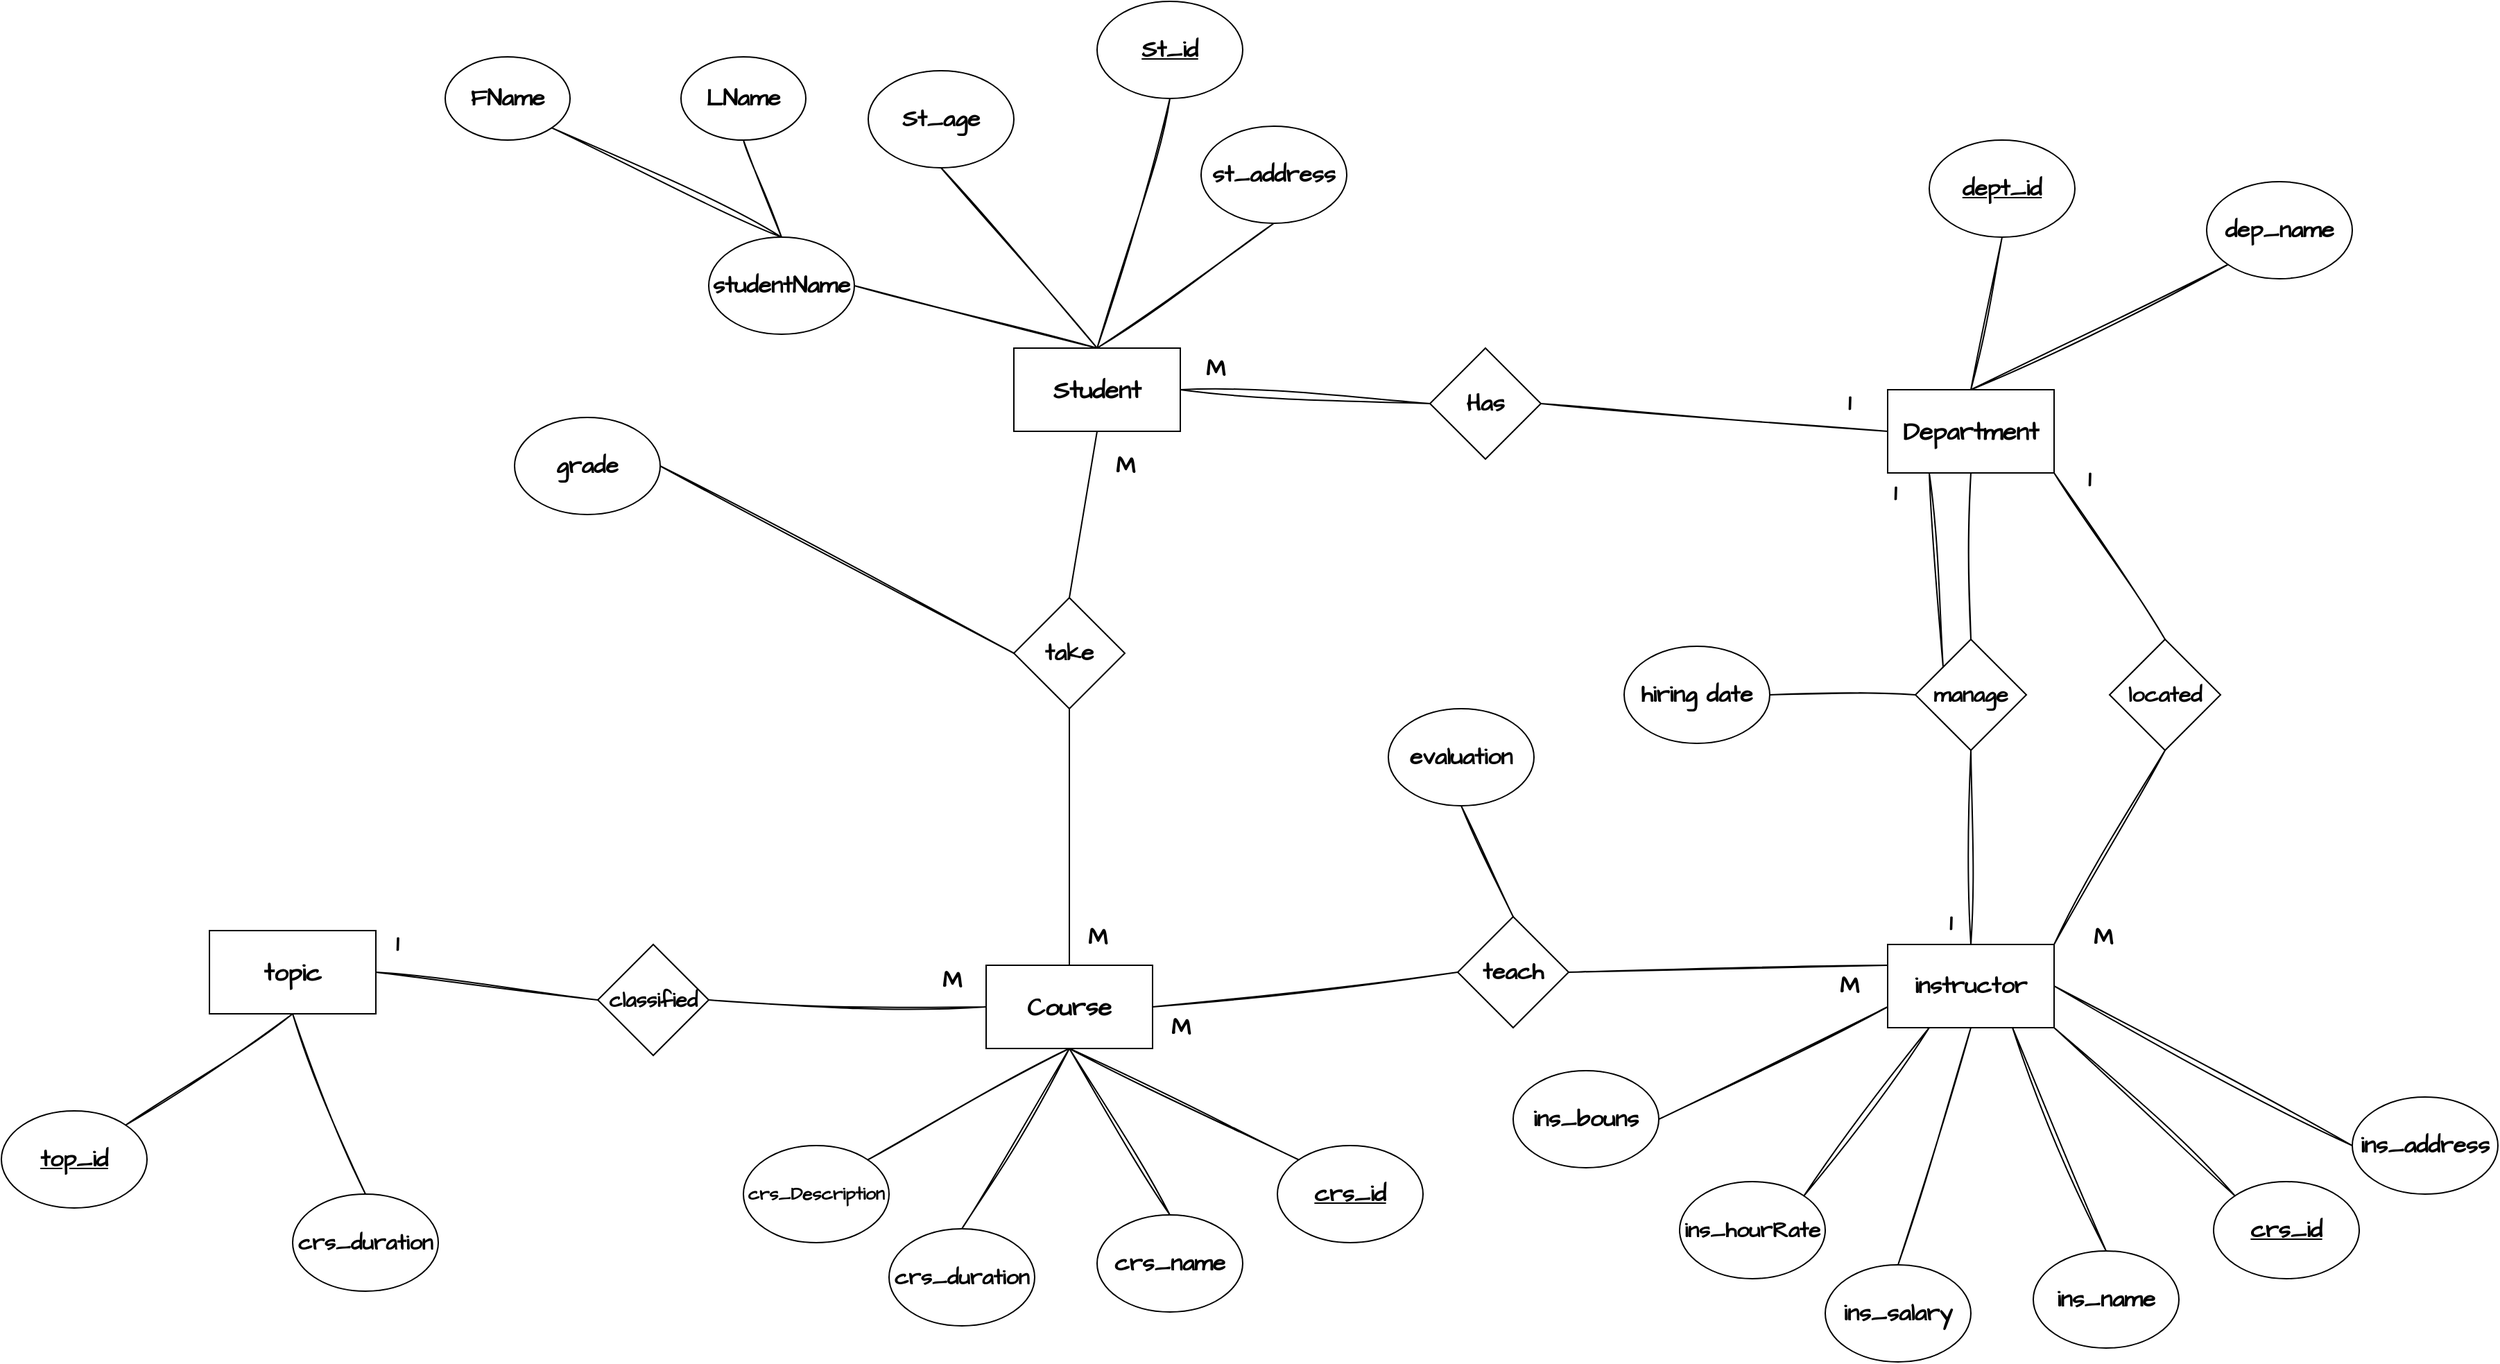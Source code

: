 <mxfile version="24.8.3">
  <diagram id="R2lEEEUBdFMjLlhIrx00" name="Page-1">
    <mxGraphModel dx="2163" dy="711" grid="1" gridSize="10" guides="1" tooltips="1" connect="1" arrows="1" fold="1" page="1" pageScale="1" pageWidth="850" pageHeight="1100" math="0" shadow="0" extFonts="Permanent Marker^https://fonts.googleapis.com/css?family=Permanent+Marker">
      <root>
        <mxCell id="0" />
        <mxCell id="1" parent="0" />
        <mxCell id="7z_oLGSOw27XhimUd1Lt-2" value="&lt;font face=&quot;Architects Daughter&quot; style=&quot;font-size: 18px;&quot;&gt;&lt;b&gt;Student&lt;/b&gt;&lt;/font&gt;" style="rounded=0;whiteSpace=wrap;html=1;" parent="1" vertex="1">
          <mxGeometry x="660" y="300" width="120" height="60" as="geometry" />
        </mxCell>
        <mxCell id="xze8CUG9NXCSpc5zPzv0-1" value="&lt;font face=&quot;Architects Daughter&quot; style=&quot;font-size: 18px;&quot;&gt;&lt;b&gt;Department&lt;/b&gt;&lt;/font&gt;" style="rounded=0;whiteSpace=wrap;html=1;" parent="1" vertex="1">
          <mxGeometry x="1290" y="330" width="120" height="60" as="geometry" />
        </mxCell>
        <mxCell id="xze8CUG9NXCSpc5zPzv0-2" value="&lt;font data-font-src=&quot;https://fonts.googleapis.com/css?family=Architects+Daughter&quot; face=&quot;Architects Daughter&quot; style=&quot;font-size: 17px;&quot;&gt;&lt;b&gt;&lt;u&gt;St_id&lt;/u&gt;&lt;/b&gt;&lt;/font&gt;" style="ellipse;whiteSpace=wrap;html=1;" parent="1" vertex="1">
          <mxGeometry x="720" y="50" width="105" height="70" as="geometry" />
        </mxCell>
        <mxCell id="xze8CUG9NXCSpc5zPzv0-3" value="" style="endArrow=none;html=1;rounded=0;exitX=0.5;exitY=1;exitDx=0;exitDy=0;sketch=1;curveFitting=1;jiggle=2;entryX=0.5;entryY=0;entryDx=0;entryDy=0;" parent="1" source="xze8CUG9NXCSpc5zPzv0-2" target="7z_oLGSOw27XhimUd1Lt-2" edge="1">
          <mxGeometry width="50" height="50" relative="1" as="geometry">
            <mxPoint x="990" y="520" as="sourcePoint" />
            <mxPoint x="720" y="300" as="targetPoint" />
          </mxGeometry>
        </mxCell>
        <mxCell id="xze8CUG9NXCSpc5zPzv0-4" value="&lt;span id=&quot;docs-internal-guid-c1091824-7fff-c988-b4a2-2d547d7a1708&quot;&gt;&lt;span style=&quot;background-color: transparent; font-variant-numeric: normal; font-variant-east-asian: normal; font-variant-alternates: normal; font-variant-position: normal; vertical-align: baseline; white-space-collapse: preserve;&quot;&gt;&lt;font style=&quot;font-size: 17px;&quot; data-font-src=&quot;https://fonts.googleapis.com/css?family=Architects+Daughter&quot; face=&quot;Architects Daughter&quot;&gt;&lt;b&gt;studentName&lt;/b&gt;&lt;/font&gt;&lt;/span&gt;&lt;/span&gt;" style="ellipse;whiteSpace=wrap;html=1;" parent="1" vertex="1">
          <mxGeometry x="440" y="220" width="105" height="70" as="geometry" />
        </mxCell>
        <mxCell id="xze8CUG9NXCSpc5zPzv0-5" value="" style="endArrow=none;html=1;rounded=0;entryX=0.5;entryY=0;entryDx=0;entryDy=0;sketch=1;curveFitting=1;jiggle=2;exitX=1;exitY=0.5;exitDx=0;exitDy=0;" parent="1" source="xze8CUG9NXCSpc5zPzv0-4" target="7z_oLGSOw27XhimUd1Lt-2" edge="1">
          <mxGeometry width="50" height="50" relative="1" as="geometry">
            <mxPoint x="530" y="245" as="sourcePoint" />
            <mxPoint x="720" y="360" as="targetPoint" />
          </mxGeometry>
        </mxCell>
        <mxCell id="xze8CUG9NXCSpc5zPzv0-6" value="&lt;span id=&quot;docs-internal-guid-c1091824-7fff-c988-b4a2-2d547d7a1708&quot;&gt;&lt;span style=&quot;background-color: transparent; font-variant-numeric: normal; font-variant-east-asian: normal; font-variant-alternates: normal; font-variant-position: normal; vertical-align: baseline; white-space-collapse: preserve;&quot;&gt;&lt;font style=&quot;font-size: 17px;&quot; data-font-src=&quot;https://fonts.googleapis.com/css?family=Architects+Daughter&quot; face=&quot;Architects Daughter&quot;&gt;&lt;b&gt;FName&lt;/b&gt;&lt;/font&gt;&lt;/span&gt;&lt;/span&gt;" style="ellipse;whiteSpace=wrap;html=1;" parent="1" vertex="1">
          <mxGeometry x="250" y="90" width="90" height="60" as="geometry" />
        </mxCell>
        <mxCell id="xze8CUG9NXCSpc5zPzv0-8" value="&lt;span id=&quot;docs-internal-guid-c1091824-7fff-c988-b4a2-2d547d7a1708&quot;&gt;&lt;span style=&quot;background-color: transparent; font-variant-numeric: normal; font-variant-east-asian: normal; font-variant-alternates: normal; font-variant-position: normal; vertical-align: baseline; white-space-collapse: preserve;&quot;&gt;&lt;font style=&quot;font-size: 17px;&quot; data-font-src=&quot;https://fonts.googleapis.com/css?family=Architects+Daughter&quot; face=&quot;Architects Daughter&quot;&gt;&lt;b&gt;LName&lt;/b&gt;&lt;/font&gt;&lt;/span&gt;&lt;/span&gt;" style="ellipse;whiteSpace=wrap;html=1;" parent="1" vertex="1">
          <mxGeometry x="420" y="90" width="90" height="60" as="geometry" />
        </mxCell>
        <mxCell id="xze8CUG9NXCSpc5zPzv0-9" value="" style="endArrow=none;html=1;rounded=0;entryX=0.5;entryY=0;entryDx=0;entryDy=0;exitX=0.5;exitY=1;exitDx=0;exitDy=0;sketch=1;curveFitting=1;jiggle=2;" parent="1" source="xze8CUG9NXCSpc5zPzv0-8" target="xze8CUG9NXCSpc5zPzv0-4" edge="1">
          <mxGeometry width="50" height="50" relative="1" as="geometry">
            <mxPoint x="740" y="460" as="sourcePoint" />
            <mxPoint x="790" y="410" as="targetPoint" />
          </mxGeometry>
        </mxCell>
        <mxCell id="xze8CUG9NXCSpc5zPzv0-10" value="" style="endArrow=none;html=1;rounded=0;entryX=0.5;entryY=0;entryDx=0;entryDy=0;exitX=1;exitY=1;exitDx=0;exitDy=0;sketch=1;curveFitting=1;jiggle=2;" parent="1" source="xze8CUG9NXCSpc5zPzv0-6" target="xze8CUG9NXCSpc5zPzv0-4" edge="1">
          <mxGeometry width="50" height="50" relative="1" as="geometry">
            <mxPoint x="740" y="460" as="sourcePoint" />
            <mxPoint x="790" y="410" as="targetPoint" />
          </mxGeometry>
        </mxCell>
        <mxCell id="xze8CUG9NXCSpc5zPzv0-11" value="&lt;font data-font-src=&quot;https://fonts.googleapis.com/css?family=Architects+Daughter&quot; face=&quot;Architects Daughter&quot; style=&quot;font-size: 17px;&quot;&gt;&lt;b&gt;St_age&lt;/b&gt;&lt;/font&gt;" style="ellipse;whiteSpace=wrap;html=1;" parent="1" vertex="1">
          <mxGeometry x="555" y="100" width="105" height="70" as="geometry" />
        </mxCell>
        <mxCell id="xze8CUG9NXCSpc5zPzv0-12" value="&lt;span id=&quot;docs-internal-guid-c1091824-7fff-c988-b4a2-2d547d7a1708&quot;&gt;&lt;span style=&quot;background-color: transparent; font-variant-numeric: normal; font-variant-east-asian: normal; font-variant-alternates: normal; font-variant-position: normal; vertical-align: baseline; white-space-collapse: preserve;&quot;&gt;&lt;font style=&quot;font-size: 17px;&quot; data-font-src=&quot;https://fonts.googleapis.com/css?family=Architects+Daughter&quot; face=&quot;Architects Daughter&quot;&gt;&lt;b&gt;st_address&lt;/b&gt;&lt;/font&gt;&lt;/span&gt;&lt;/span&gt;" style="ellipse;whiteSpace=wrap;html=1;" parent="1" vertex="1">
          <mxGeometry x="795" y="140" width="105" height="70" as="geometry" />
        </mxCell>
        <mxCell id="xze8CUG9NXCSpc5zPzv0-13" value="" style="endArrow=none;html=1;rounded=0;entryX=0.5;entryY=1;entryDx=0;entryDy=0;exitX=0.5;exitY=0;exitDx=0;exitDy=0;sketch=1;curveFitting=1;jiggle=2;" parent="1" source="7z_oLGSOw27XhimUd1Lt-2" target="xze8CUG9NXCSpc5zPzv0-11" edge="1">
          <mxGeometry width="50" height="50" relative="1" as="geometry">
            <mxPoint x="890" y="390" as="sourcePoint" />
            <mxPoint x="940" y="340" as="targetPoint" />
          </mxGeometry>
        </mxCell>
        <mxCell id="xze8CUG9NXCSpc5zPzv0-14" value="" style="endArrow=none;html=1;rounded=0;entryX=0.5;entryY=1;entryDx=0;entryDy=0;exitX=0.5;exitY=0;exitDx=0;exitDy=0;sketch=1;curveFitting=1;jiggle=2;" parent="1" source="7z_oLGSOw27XhimUd1Lt-2" target="xze8CUG9NXCSpc5zPzv0-12" edge="1">
          <mxGeometry width="50" height="50" relative="1" as="geometry">
            <mxPoint x="890" y="390" as="sourcePoint" />
            <mxPoint x="940" y="340" as="targetPoint" />
          </mxGeometry>
        </mxCell>
        <mxCell id="xze8CUG9NXCSpc5zPzv0-15" value="&lt;span id=&quot;docs-internal-guid-0de33933-7fff-8635-5738-5373e45799ed&quot;&gt;&lt;span style=&quot;background-color: transparent; font-variant-numeric: normal; font-variant-east-asian: normal; font-variant-alternates: normal; font-variant-position: normal; vertical-align: baseline; white-space-collapse: preserve;&quot;&gt;&lt;font data-font-src=&quot;https://fonts.googleapis.com/css?family=Architects+Daughter&quot; face=&quot;Architects Daughter&quot; style=&quot;font-size: 17px;&quot;&gt;&lt;b&gt;&lt;u&gt;dept_id&lt;/u&gt;&lt;/b&gt;&lt;/font&gt;&lt;/span&gt;&lt;/span&gt;" style="ellipse;whiteSpace=wrap;html=1;" parent="1" vertex="1">
          <mxGeometry x="1320" y="150" width="105" height="70" as="geometry" />
        </mxCell>
        <mxCell id="xze8CUG9NXCSpc5zPzv0-16" value="&lt;span id=&quot;docs-internal-guid-887ece5b-7fff-2531-cd6d-e7d68904abee&quot;&gt;&lt;span style=&quot;background-color: transparent; font-variant-numeric: normal; font-variant-east-asian: normal; font-variant-alternates: normal; font-variant-position: normal; vertical-align: baseline; white-space-collapse: preserve;&quot;&gt;&lt;font face=&quot;Architects Daughter&quot; style=&quot;font-size: 17px;&quot;&gt;&lt;b&gt;dep_name&lt;/b&gt;&lt;/font&gt;&lt;/span&gt;&lt;/span&gt;" style="ellipse;whiteSpace=wrap;html=1;" parent="1" vertex="1">
          <mxGeometry x="1520" y="180" width="105" height="70" as="geometry" />
        </mxCell>
        <mxCell id="xze8CUG9NXCSpc5zPzv0-17" value="" style="endArrow=none;html=1;rounded=0;entryX=0.5;entryY=1;entryDx=0;entryDy=0;exitX=0.5;exitY=0;exitDx=0;exitDy=0;sketch=1;curveFitting=1;jiggle=2;" parent="1" source="xze8CUG9NXCSpc5zPzv0-1" target="xze8CUG9NXCSpc5zPzv0-15" edge="1">
          <mxGeometry width="50" height="50" relative="1" as="geometry">
            <mxPoint x="1090" y="480" as="sourcePoint" />
            <mxPoint x="1140" y="430" as="targetPoint" />
          </mxGeometry>
        </mxCell>
        <mxCell id="xze8CUG9NXCSpc5zPzv0-18" value="" style="endArrow=none;html=1;rounded=0;entryX=0.5;entryY=0;entryDx=0;entryDy=0;exitX=0;exitY=1;exitDx=0;exitDy=0;sketch=1;curveFitting=1;jiggle=2;" parent="1" source="xze8CUG9NXCSpc5zPzv0-16" target="xze8CUG9NXCSpc5zPzv0-1" edge="1">
          <mxGeometry width="50" height="50" relative="1" as="geometry">
            <mxPoint x="1562.5" y="250" as="sourcePoint" />
            <mxPoint x="1340" y="460" as="targetPoint" />
          </mxGeometry>
        </mxCell>
        <mxCell id="xze8CUG9NXCSpc5zPzv0-22" value="&lt;font face=&quot;Architects Daughter&quot; style=&quot;font-size: 18px;&quot;&gt;&lt;b&gt;Course&lt;/b&gt;&lt;/font&gt;" style="rounded=0;whiteSpace=wrap;html=1;" parent="1" vertex="1">
          <mxGeometry x="640" y="745" width="120" height="60" as="geometry" />
        </mxCell>
        <mxCell id="xze8CUG9NXCSpc5zPzv0-23" value="&lt;span id=&quot;docs-internal-guid-43af0681-7fff-e2c8-2b23-7273ec991136&quot;&gt;&lt;span style=&quot;background-color: transparent; font-variant-numeric: normal; font-variant-east-asian: normal; font-variant-alternates: normal; font-variant-position: normal; vertical-align: baseline; white-space-collapse: preserve;&quot;&gt;&lt;font data-font-src=&quot;https://fonts.googleapis.com/css?family=Architects+Daughter&quot; face=&quot;Architects Daughter&quot; style=&quot;font-size: 17px;&quot;&gt;&lt;b&gt;&lt;u&gt;crs_id&lt;/u&gt;&lt;/b&gt;&lt;/font&gt;&lt;/span&gt;&lt;/span&gt;" style="ellipse;whiteSpace=wrap;html=1;" parent="1" vertex="1">
          <mxGeometry x="850" y="875" width="105" height="70" as="geometry" />
        </mxCell>
        <mxCell id="xze8CUG9NXCSpc5zPzv0-24" value="&lt;span id=&quot;docs-internal-guid-01ee29d6-7fff-484d-0e62-19239c2329ea&quot;&gt;&lt;span style=&quot;background-color: transparent; font-variant-numeric: normal; font-variant-east-asian: normal; font-variant-alternates: normal; font-variant-position: normal; vertical-align: baseline; white-space-collapse: preserve;&quot;&gt;&lt;font face=&quot;Architects Daughter&quot; style=&quot;font-size: 17px;&quot;&gt;&lt;b&gt;crs_name&lt;/b&gt;&lt;/font&gt;&lt;/span&gt;&lt;/span&gt;" style="ellipse;whiteSpace=wrap;html=1;" parent="1" vertex="1">
          <mxGeometry x="720" y="925" width="105" height="70" as="geometry" />
        </mxCell>
        <mxCell id="xze8CUG9NXCSpc5zPzv0-25" value="&lt;span id=&quot;docs-internal-guid-2c935f62-7fff-73f3-4a3a-77eb24b86415&quot;&gt;&lt;span style=&quot;background-color: transparent; font-variant-numeric: normal; font-variant-east-asian: normal; font-variant-alternates: normal; font-variant-position: normal; vertical-align: baseline; white-space-collapse: preserve;&quot;&gt;&lt;font size=&quot;1&quot; data-font-src=&quot;https://fonts.googleapis.com/css?family=Architects+Daughter&quot; face=&quot;Architects Daughter&quot; style=&quot;&quot;&gt;&lt;b style=&quot;font-size: 16px;&quot;&gt;crs_duration&lt;/b&gt;&lt;/font&gt;&lt;/span&gt;&lt;/span&gt;" style="ellipse;whiteSpace=wrap;html=1;" parent="1" vertex="1">
          <mxGeometry x="570" y="935" width="105" height="70" as="geometry" />
        </mxCell>
        <mxCell id="xze8CUG9NXCSpc5zPzv0-27" value="&lt;span id=&quot;docs-internal-guid-6670893b-7fff-c61d-ac6f-b78a9d260510&quot;&gt;&lt;span style=&quot;background-color: transparent; font-variant-numeric: normal; font-variant-east-asian: normal; font-variant-alternates: normal; font-variant-position: normal; vertical-align: baseline; white-space-collapse: preserve;&quot;&gt;&lt;font size=&quot;1&quot; data-font-src=&quot;https://fonts.googleapis.com/css?family=Architects+Daughter&quot; face=&quot;Architects Daughter&quot; style=&quot;&quot;&gt;&lt;b style=&quot;font-size: 13px;&quot;&gt;crs_Description&lt;/b&gt;&lt;/font&gt;&lt;/span&gt;&lt;/span&gt;" style="ellipse;whiteSpace=wrap;html=1;" parent="1" vertex="1">
          <mxGeometry x="465" y="875" width="105" height="70" as="geometry" />
        </mxCell>
        <mxCell id="4iAc5XqQ8IWeMg1gjflS-1" value="" style="endArrow=none;html=1;rounded=0;entryX=0.5;entryY=1;entryDx=0;entryDy=0;exitX=1;exitY=0;exitDx=0;exitDy=0;sketch=1;curveFitting=1;jiggle=2;" edge="1" parent="1" source="xze8CUG9NXCSpc5zPzv0-27" target="xze8CUG9NXCSpc5zPzv0-22">
          <mxGeometry width="50" height="50" relative="1" as="geometry">
            <mxPoint x="780" y="935" as="sourcePoint" />
            <mxPoint x="830" y="885" as="targetPoint" />
          </mxGeometry>
        </mxCell>
        <mxCell id="4iAc5XqQ8IWeMg1gjflS-2" value="" style="endArrow=none;html=1;rounded=0;exitX=0.5;exitY=0;exitDx=0;exitDy=0;sketch=1;curveFitting=1;jiggle=2;" edge="1" parent="1" source="xze8CUG9NXCSpc5zPzv0-25">
          <mxGeometry width="50" height="50" relative="1" as="geometry">
            <mxPoint x="780" y="935" as="sourcePoint" />
            <mxPoint x="700" y="805" as="targetPoint" />
          </mxGeometry>
        </mxCell>
        <mxCell id="4iAc5XqQ8IWeMg1gjflS-3" value="" style="endArrow=none;html=1;rounded=0;entryX=0.5;entryY=1;entryDx=0;entryDy=0;exitX=0.5;exitY=0;exitDx=0;exitDy=0;sketch=1;curveFitting=1;jiggle=2;" edge="1" parent="1" source="xze8CUG9NXCSpc5zPzv0-24" target="xze8CUG9NXCSpc5zPzv0-22">
          <mxGeometry width="50" height="50" relative="1" as="geometry">
            <mxPoint x="780" y="935" as="sourcePoint" />
            <mxPoint x="830" y="885" as="targetPoint" />
          </mxGeometry>
        </mxCell>
        <mxCell id="4iAc5XqQ8IWeMg1gjflS-4" value="" style="endArrow=none;html=1;rounded=0;entryX=0.5;entryY=1;entryDx=0;entryDy=0;exitX=0;exitY=0;exitDx=0;exitDy=0;sketch=1;curveFitting=1;jiggle=2;" edge="1" parent="1" source="xze8CUG9NXCSpc5zPzv0-23" target="xze8CUG9NXCSpc5zPzv0-22">
          <mxGeometry width="50" height="50" relative="1" as="geometry">
            <mxPoint x="780" y="935" as="sourcePoint" />
            <mxPoint x="830" y="885" as="targetPoint" />
          </mxGeometry>
        </mxCell>
        <mxCell id="4iAc5XqQ8IWeMg1gjflS-5" value="&lt;font data-font-src=&quot;https://fonts.googleapis.com/css?family=Architects+Daughter&quot; face=&quot;Architects Daughter&quot; style=&quot;font-size: 17px;&quot;&gt;&lt;b&gt;take&lt;/b&gt;&lt;/font&gt;" style="rhombus;whiteSpace=wrap;html=1;" vertex="1" parent="1">
          <mxGeometry x="660" y="480" width="80" height="80" as="geometry" />
        </mxCell>
        <mxCell id="4iAc5XqQ8IWeMg1gjflS-6" value="" style="endArrow=none;html=1;rounded=0;entryX=0.5;entryY=1;entryDx=0;entryDy=0;exitX=0.5;exitY=0;exitDx=0;exitDy=0;" edge="1" parent="1" source="4iAc5XqQ8IWeMg1gjflS-5" target="7z_oLGSOw27XhimUd1Lt-2">
          <mxGeometry width="50" height="50" relative="1" as="geometry">
            <mxPoint x="800" y="580" as="sourcePoint" />
            <mxPoint x="850" y="530" as="targetPoint" />
          </mxGeometry>
        </mxCell>
        <mxCell id="4iAc5XqQ8IWeMg1gjflS-7" value="" style="endArrow=none;html=1;rounded=0;entryX=0.5;entryY=1;entryDx=0;entryDy=0;exitX=0.5;exitY=0;exitDx=0;exitDy=0;" edge="1" parent="1" source="xze8CUG9NXCSpc5zPzv0-22" target="4iAc5XqQ8IWeMg1gjflS-5">
          <mxGeometry width="50" height="50" relative="1" as="geometry">
            <mxPoint x="705" y="610" as="sourcePoint" />
            <mxPoint x="830" y="460" as="targetPoint" />
          </mxGeometry>
        </mxCell>
        <mxCell id="4iAc5XqQ8IWeMg1gjflS-8" value="&lt;font data-font-src=&quot;https://fonts.googleapis.com/css?family=Architects+Daughter&quot; face=&quot;Architects Daughter&quot; style=&quot;font-size: 17px;&quot;&gt;&lt;b&gt;grade&lt;/b&gt;&lt;/font&gt;" style="ellipse;whiteSpace=wrap;html=1;" vertex="1" parent="1">
          <mxGeometry x="300" y="350" width="105" height="70" as="geometry" />
        </mxCell>
        <mxCell id="4iAc5XqQ8IWeMg1gjflS-9" value="" style="endArrow=none;html=1;rounded=0;entryX=0;entryY=0.5;entryDx=0;entryDy=0;exitX=1;exitY=0.5;exitDx=0;exitDy=0;sketch=1;curveFitting=1;jiggle=2;" edge="1" parent="1" source="4iAc5XqQ8IWeMg1gjflS-8" target="4iAc5XqQ8IWeMg1gjflS-5">
          <mxGeometry width="50" height="50" relative="1" as="geometry">
            <mxPoint x="470" y="560" as="sourcePoint" />
            <mxPoint x="520" y="510" as="targetPoint" />
          </mxGeometry>
        </mxCell>
        <mxCell id="4iAc5XqQ8IWeMg1gjflS-10" value="&lt;font data-font-src=&quot;https://fonts.googleapis.com/css?family=Architects+Daughter&quot; face=&quot;Architects Daughter&quot; style=&quot;font-size: 17px;&quot;&gt;&lt;b&gt;instructor&lt;/b&gt;&lt;/font&gt;" style="rounded=0;whiteSpace=wrap;html=1;" vertex="1" parent="1">
          <mxGeometry x="1290" y="730" width="120" height="60" as="geometry" />
        </mxCell>
        <mxCell id="4iAc5XqQ8IWeMg1gjflS-11" value="&lt;span id=&quot;docs-internal-guid-43af0681-7fff-e2c8-2b23-7273ec991136&quot;&gt;&lt;span style=&quot;background-color: transparent; font-variant-numeric: normal; font-variant-east-asian: normal; font-variant-alternates: normal; font-variant-position: normal; vertical-align: baseline; white-space-collapse: preserve;&quot;&gt;&lt;font data-font-src=&quot;https://fonts.googleapis.com/css?family=Architects+Daughter&quot; face=&quot;Architects Daughter&quot; style=&quot;font-size: 17px;&quot;&gt;&lt;b&gt;&lt;u&gt;crs_id&lt;/u&gt;&lt;/b&gt;&lt;/font&gt;&lt;/span&gt;&lt;/span&gt;" style="ellipse;whiteSpace=wrap;html=1;" vertex="1" parent="1">
          <mxGeometry x="1525" y="901" width="105" height="70" as="geometry" />
        </mxCell>
        <mxCell id="4iAc5XqQ8IWeMg1gjflS-12" value="&lt;span id=&quot;docs-internal-guid-5c3fe531-7fff-c0d1-a7ba-443e3d9e94f5&quot;&gt;&lt;span style=&quot;background-color: transparent; font-variant-numeric: normal; font-variant-east-asian: normal; font-variant-alternates: normal; font-variant-position: normal; vertical-align: baseline; white-space-collapse: preserve;&quot;&gt;&lt;font data-font-src=&quot;https://fonts.googleapis.com/css?family=Architects+Daughter&quot; face=&quot;Architects Daughter&quot; style=&quot;font-size: 17px;&quot;&gt;&lt;b&gt;ins_name&lt;/b&gt;&lt;/font&gt;&lt;/span&gt;&lt;/span&gt;" style="ellipse;whiteSpace=wrap;html=1;" vertex="1" parent="1">
          <mxGeometry x="1395" y="951" width="105" height="70" as="geometry" />
        </mxCell>
        <mxCell id="4iAc5XqQ8IWeMg1gjflS-13" value="&lt;span id=&quot;docs-internal-guid-09a0e237-7fff-f44f-eb17-89f87bf53097&quot;&gt;&lt;span style=&quot;background-color: transparent; font-variant-numeric: normal; font-variant-east-asian: normal; font-variant-alternates: normal; font-variant-position: normal; vertical-align: baseline; white-space-collapse: preserve;&quot;&gt;&lt;font data-font-src=&quot;https://fonts.googleapis.com/css?family=Architects+Daughter&quot; face=&quot;Architects Daughter&quot; style=&quot;font-size: 17px;&quot;&gt;&lt;b&gt;ins_salary&lt;/b&gt;&lt;/font&gt;&lt;/span&gt;&lt;/span&gt;" style="ellipse;whiteSpace=wrap;html=1;" vertex="1" parent="1">
          <mxGeometry x="1245" y="961" width="105" height="70" as="geometry" />
        </mxCell>
        <mxCell id="4iAc5XqQ8IWeMg1gjflS-14" value="&lt;span id=&quot;docs-internal-guid-5cb2792e-7fff-752d-8ceb-57f6afc7e692&quot;&gt;&lt;span style=&quot;background-color: transparent; font-variant-numeric: normal; font-variant-east-asian: normal; font-variant-alternates: normal; font-variant-position: normal; vertical-align: baseline; white-space-collapse: preserve;&quot;&gt;&lt;font size=&quot;1&quot; data-font-src=&quot;https://fonts.googleapis.com/css?family=Architects+Daughter&quot; face=&quot;Architects Daughter&quot; style=&quot;&quot;&gt;&lt;b style=&quot;font-size: 16px;&quot;&gt;ins_hourRate&lt;/b&gt;&lt;/font&gt;&lt;/span&gt;&lt;/span&gt;" style="ellipse;whiteSpace=wrap;html=1;" vertex="1" parent="1">
          <mxGeometry x="1140" y="901" width="105" height="70" as="geometry" />
        </mxCell>
        <mxCell id="4iAc5XqQ8IWeMg1gjflS-15" value="&lt;span id=&quot;docs-internal-guid-0b479965-7fff-5143-f25b-c6a6366c7ddf&quot;&gt;&lt;span style=&quot;background-color: transparent; font-variant-numeric: normal; font-variant-east-asian: normal; font-variant-alternates: normal; font-variant-position: normal; vertical-align: baseline; white-space-collapse: preserve;&quot;&gt;&lt;font data-font-src=&quot;https://fonts.googleapis.com/css?family=Architects+Daughter&quot; face=&quot;Architects Daughter&quot; style=&quot;font-size: 17px;&quot;&gt;&lt;b style=&quot;&quot;&gt;ins_address&lt;/b&gt;&lt;/font&gt;&lt;/span&gt;&lt;/span&gt;" style="ellipse;whiteSpace=wrap;html=1;" vertex="1" parent="1">
          <mxGeometry x="1625" y="840" width="105" height="70" as="geometry" />
        </mxCell>
        <mxCell id="4iAc5XqQ8IWeMg1gjflS-16" value="&lt;font data-font-src=&quot;https://fonts.googleapis.com/css?family=Architects+Daughter&quot; face=&quot;Architects Daughter&quot; style=&quot;font-size: 17px;&quot;&gt;&lt;b&gt;&lt;span id=&quot;docs-internal-guid-303cedb4-7fff-a86f-e177-6942cfb34858&quot; style=&quot;&quot;&gt;&lt;span style=&quot;color: rgb(0, 0, 0); background-color: transparent; font-style: normal; font-variant: normal; text-decoration: none; vertical-align: baseline; white-space: pre-wrap;&quot;&gt;ins_bouns&lt;/span&gt;&lt;/span&gt;&lt;br&gt;&lt;/b&gt;&lt;/font&gt;" style="ellipse;whiteSpace=wrap;html=1;" vertex="1" parent="1">
          <mxGeometry x="1020" y="821" width="105" height="70" as="geometry" />
        </mxCell>
        <mxCell id="4iAc5XqQ8IWeMg1gjflS-17" value="" style="endArrow=none;html=1;rounded=0;entryX=0;entryY=0.75;entryDx=0;entryDy=0;exitX=1;exitY=0.5;exitDx=0;exitDy=0;sketch=1;curveFitting=1;jiggle=2;" edge="1" parent="1" source="4iAc5XqQ8IWeMg1gjflS-16" target="4iAc5XqQ8IWeMg1gjflS-10">
          <mxGeometry width="50" height="50" relative="1" as="geometry">
            <mxPoint x="1080" y="740" as="sourcePoint" />
            <mxPoint x="1130" y="690" as="targetPoint" />
          </mxGeometry>
        </mxCell>
        <mxCell id="4iAc5XqQ8IWeMg1gjflS-18" value="" style="endArrow=none;html=1;rounded=0;entryX=0.25;entryY=1;entryDx=0;entryDy=0;exitX=1;exitY=0;exitDx=0;exitDy=0;sketch=1;curveFitting=1;jiggle=2;" edge="1" parent="1" source="4iAc5XqQ8IWeMg1gjflS-14" target="4iAc5XqQ8IWeMg1gjflS-10">
          <mxGeometry width="50" height="50" relative="1" as="geometry">
            <mxPoint x="1080" y="740" as="sourcePoint" />
            <mxPoint x="1130" y="690" as="targetPoint" />
          </mxGeometry>
        </mxCell>
        <mxCell id="4iAc5XqQ8IWeMg1gjflS-19" value="" style="endArrow=none;html=1;rounded=0;entryX=0.5;entryY=1;entryDx=0;entryDy=0;exitX=0.5;exitY=0;exitDx=0;exitDy=0;sketch=1;curveFitting=1;jiggle=2;" edge="1" parent="1" source="4iAc5XqQ8IWeMg1gjflS-13" target="4iAc5XqQ8IWeMg1gjflS-10">
          <mxGeometry width="50" height="50" relative="1" as="geometry">
            <mxPoint x="1080" y="740" as="sourcePoint" />
            <mxPoint x="1130" y="690" as="targetPoint" />
          </mxGeometry>
        </mxCell>
        <mxCell id="4iAc5XqQ8IWeMg1gjflS-20" value="" style="endArrow=none;html=1;rounded=0;entryX=0.75;entryY=1;entryDx=0;entryDy=0;exitX=0.5;exitY=0;exitDx=0;exitDy=0;sketch=1;curveFitting=1;jiggle=2;" edge="1" parent="1" source="4iAc5XqQ8IWeMg1gjflS-12" target="4iAc5XqQ8IWeMg1gjflS-10">
          <mxGeometry width="50" height="50" relative="1" as="geometry">
            <mxPoint x="1080" y="740" as="sourcePoint" />
            <mxPoint x="1130" y="690" as="targetPoint" />
          </mxGeometry>
        </mxCell>
        <mxCell id="4iAc5XqQ8IWeMg1gjflS-21" value="" style="endArrow=none;html=1;rounded=0;entryX=1;entryY=1;entryDx=0;entryDy=0;exitX=0;exitY=0;exitDx=0;exitDy=0;sketch=1;curveFitting=1;jiggle=2;" edge="1" parent="1" source="4iAc5XqQ8IWeMg1gjflS-11" target="4iAc5XqQ8IWeMg1gjflS-10">
          <mxGeometry width="50" height="50" relative="1" as="geometry">
            <mxPoint x="1080" y="740" as="sourcePoint" />
            <mxPoint x="1130" y="690" as="targetPoint" />
          </mxGeometry>
        </mxCell>
        <mxCell id="4iAc5XqQ8IWeMg1gjflS-22" value="" style="endArrow=none;html=1;rounded=0;entryX=1;entryY=0.5;entryDx=0;entryDy=0;exitX=0;exitY=0.5;exitDx=0;exitDy=0;sketch=1;curveFitting=1;jiggle=2;" edge="1" parent="1" source="4iAc5XqQ8IWeMg1gjflS-15" target="4iAc5XqQ8IWeMg1gjflS-10">
          <mxGeometry width="50" height="50" relative="1" as="geometry">
            <mxPoint x="1080" y="740" as="sourcePoint" />
            <mxPoint x="1130" y="690" as="targetPoint" />
          </mxGeometry>
        </mxCell>
        <mxCell id="4iAc5XqQ8IWeMg1gjflS-23" value="&lt;font size=&quot;1&quot; data-font-src=&quot;https://fonts.googleapis.com/css?family=Architects+Daughter&quot; face=&quot;Architects Daughter&quot; style=&quot;&quot;&gt;&lt;b style=&quot;font-size: 16px;&quot;&gt;manage&lt;/b&gt;&lt;/font&gt;" style="rhombus;whiteSpace=wrap;html=1;" vertex="1" parent="1">
          <mxGeometry x="1310" y="510" width="80" height="80" as="geometry" />
        </mxCell>
        <mxCell id="4iAc5XqQ8IWeMg1gjflS-24" value="" style="endArrow=none;html=1;rounded=0;entryX=0.5;entryY=1;entryDx=0;entryDy=0;exitX=0.5;exitY=0;exitDx=0;exitDy=0;sketch=1;curveFitting=1;jiggle=2;" edge="1" parent="1" source="4iAc5XqQ8IWeMg1gjflS-23" target="xze8CUG9NXCSpc5zPzv0-1">
          <mxGeometry width="50" height="50" relative="1" as="geometry">
            <mxPoint x="1190" y="560" as="sourcePoint" />
            <mxPoint x="1240" y="510" as="targetPoint" />
          </mxGeometry>
        </mxCell>
        <mxCell id="4iAc5XqQ8IWeMg1gjflS-25" value="" style="endArrow=none;html=1;rounded=0;entryX=0.5;entryY=1;entryDx=0;entryDy=0;exitX=0.5;exitY=0;exitDx=0;exitDy=0;sketch=1;curveFitting=1;jiggle=2;" edge="1" parent="1" source="4iAc5XqQ8IWeMg1gjflS-10" target="4iAc5XqQ8IWeMg1gjflS-23">
          <mxGeometry width="50" height="50" relative="1" as="geometry">
            <mxPoint x="1190" y="560" as="sourcePoint" />
            <mxPoint x="1240" y="510" as="targetPoint" />
          </mxGeometry>
        </mxCell>
        <mxCell id="4iAc5XqQ8IWeMg1gjflS-26" value="" style="endArrow=none;html=1;rounded=0;entryX=0.25;entryY=1;entryDx=0;entryDy=0;exitX=0;exitY=0;exitDx=0;exitDy=0;sketch=1;curveFitting=1;jiggle=2;" edge="1" parent="1" source="4iAc5XqQ8IWeMg1gjflS-23" target="xze8CUG9NXCSpc5zPzv0-1">
          <mxGeometry width="50" height="50" relative="1" as="geometry">
            <mxPoint x="1190" y="640" as="sourcePoint" />
            <mxPoint x="1240" y="590" as="targetPoint" />
          </mxGeometry>
        </mxCell>
        <mxCell id="4iAc5XqQ8IWeMg1gjflS-27" value="&lt;span id=&quot;docs-internal-guid-887ece5b-7fff-2531-cd6d-e7d68904abee&quot;&gt;&lt;span style=&quot;background-color: transparent; font-variant-numeric: normal; font-variant-east-asian: normal; font-variant-alternates: normal; font-variant-position: normal; vertical-align: baseline; white-space-collapse: preserve;&quot;&gt;&lt;font face=&quot;Architects Daughter&quot; style=&quot;font-size: 17px;&quot;&gt;&lt;b&gt;hiring date&lt;/b&gt;&lt;/font&gt;&lt;/span&gt;&lt;/span&gt;" style="ellipse;whiteSpace=wrap;html=1;" vertex="1" parent="1">
          <mxGeometry x="1100" y="515" width="105" height="70" as="geometry" />
        </mxCell>
        <mxCell id="4iAc5XqQ8IWeMg1gjflS-28" value="" style="endArrow=none;html=1;rounded=0;entryX=0;entryY=0.5;entryDx=0;entryDy=0;exitX=1;exitY=0.5;exitDx=0;exitDy=0;sketch=1;curveFitting=1;jiggle=2;" edge="1" parent="1" source="4iAc5XqQ8IWeMg1gjflS-27" target="4iAc5XqQ8IWeMg1gjflS-23">
          <mxGeometry width="50" height="50" relative="1" as="geometry">
            <mxPoint x="1120" y="500" as="sourcePoint" />
            <mxPoint x="1170" y="450" as="targetPoint" />
          </mxGeometry>
        </mxCell>
        <mxCell id="4iAc5XqQ8IWeMg1gjflS-29" value="&lt;font data-font-src=&quot;https://fonts.googleapis.com/css?family=Architects+Daughter&quot; face=&quot;Architects Daughter&quot; style=&quot;font-size: 17px;&quot;&gt;&lt;b&gt;teach&lt;/b&gt;&lt;/font&gt;" style="rhombus;whiteSpace=wrap;html=1;" vertex="1" parent="1">
          <mxGeometry x="980" y="710" width="80" height="80" as="geometry" />
        </mxCell>
        <mxCell id="4iAc5XqQ8IWeMg1gjflS-30" value="" style="endArrow=none;html=1;rounded=0;entryX=0;entryY=0.25;entryDx=0;entryDy=0;exitX=1;exitY=0.5;exitDx=0;exitDy=0;sketch=1;curveFitting=1;jiggle=2;" edge="1" parent="1" source="4iAc5XqQ8IWeMg1gjflS-29" target="4iAc5XqQ8IWeMg1gjflS-10">
          <mxGeometry width="50" height="50" relative="1" as="geometry">
            <mxPoint x="1180" y="750" as="sourcePoint" />
            <mxPoint x="1230" y="700" as="targetPoint" />
          </mxGeometry>
        </mxCell>
        <mxCell id="4iAc5XqQ8IWeMg1gjflS-31" value="" style="endArrow=none;html=1;rounded=0;entryX=0;entryY=0.5;entryDx=0;entryDy=0;exitX=1;exitY=0.5;exitDx=0;exitDy=0;sketch=1;curveFitting=1;jiggle=2;" edge="1" parent="1" source="xze8CUG9NXCSpc5zPzv0-22" target="4iAc5XqQ8IWeMg1gjflS-29">
          <mxGeometry width="50" height="50" relative="1" as="geometry">
            <mxPoint x="1180" y="750" as="sourcePoint" />
            <mxPoint x="1230" y="700" as="targetPoint" />
          </mxGeometry>
        </mxCell>
        <mxCell id="4iAc5XqQ8IWeMg1gjflS-32" value="&lt;font face=&quot;Architects Daughter&quot; style=&quot;font-size: 18px;&quot;&gt;&lt;b&gt;topic&lt;/b&gt;&lt;/font&gt;" style="rounded=0;whiteSpace=wrap;html=1;" vertex="1" parent="1">
          <mxGeometry x="80" y="720" width="120" height="60" as="geometry" />
        </mxCell>
        <mxCell id="4iAc5XqQ8IWeMg1gjflS-33" value="&lt;span id=&quot;docs-internal-guid-2c935f62-7fff-73f3-4a3a-77eb24b86415&quot;&gt;&lt;span style=&quot;background-color: transparent; font-variant-numeric: normal; font-variant-east-asian: normal; font-variant-alternates: normal; font-variant-position: normal; vertical-align: baseline; white-space-collapse: preserve;&quot;&gt;&lt;font size=&quot;1&quot; data-font-src=&quot;https://fonts.googleapis.com/css?family=Architects+Daughter&quot; face=&quot;Architects Daughter&quot; style=&quot;&quot;&gt;&lt;b style=&quot;font-size: 16px;&quot;&gt;crs_duration&lt;/b&gt;&lt;/font&gt;&lt;/span&gt;&lt;/span&gt;" style="ellipse;whiteSpace=wrap;html=1;" vertex="1" parent="1">
          <mxGeometry x="140" y="910" width="105" height="70" as="geometry" />
        </mxCell>
        <mxCell id="4iAc5XqQ8IWeMg1gjflS-34" value="&lt;span id=&quot;docs-internal-guid-dbc2118c-7fff-fab5-85fc-dde1d70e0203&quot;&gt;&lt;span style=&quot;background-color: transparent; font-variant-numeric: normal; font-variant-east-asian: normal; font-variant-alternates: normal; font-variant-position: normal; vertical-align: baseline; white-space-collapse: preserve;&quot;&gt;&lt;font data-font-src=&quot;https://fonts.googleapis.com/css?family=Architects+Daughter&quot; face=&quot;Architects Daughter&quot; style=&quot;font-size: 17px;&quot;&gt;&lt;b&gt;&lt;u&gt;top_id&lt;/u&gt;&lt;/b&gt;&lt;/font&gt;&lt;/span&gt;&lt;/span&gt;" style="ellipse;whiteSpace=wrap;html=1;" vertex="1" parent="1">
          <mxGeometry x="-70" y="850" width="105" height="70" as="geometry" />
        </mxCell>
        <mxCell id="4iAc5XqQ8IWeMg1gjflS-37" value="" style="endArrow=none;html=1;rounded=0;exitX=0.5;exitY=1;exitDx=0;exitDy=0;entryX=0.5;entryY=0;entryDx=0;entryDy=0;sketch=1;curveFitting=1;jiggle=2;" edge="1" parent="1" source="4iAc5XqQ8IWeMg1gjflS-32" target="4iAc5XqQ8IWeMg1gjflS-33">
          <mxGeometry width="50" height="50" relative="1" as="geometry">
            <mxPoint x="350" y="810" as="sourcePoint" />
            <mxPoint x="690" y="740" as="targetPoint" />
          </mxGeometry>
        </mxCell>
        <mxCell id="4iAc5XqQ8IWeMg1gjflS-38" value="" style="endArrow=none;html=1;rounded=0;entryX=0.5;entryY=1;entryDx=0;entryDy=0;exitX=1;exitY=0;exitDx=0;exitDy=0;sketch=1;curveFitting=1;jiggle=2;" edge="1" parent="1" source="4iAc5XqQ8IWeMg1gjflS-34" target="4iAc5XqQ8IWeMg1gjflS-32">
          <mxGeometry width="50" height="50" relative="1" as="geometry">
            <mxPoint x="100" y="850" as="sourcePoint" />
            <mxPoint x="150" y="800" as="targetPoint" />
          </mxGeometry>
        </mxCell>
        <mxCell id="4iAc5XqQ8IWeMg1gjflS-39" value="&lt;font size=&quot;1&quot; data-font-src=&quot;https://fonts.googleapis.com/css?family=Architects+Daughter&quot; face=&quot;Architects Daughter&quot; style=&quot;&quot;&gt;&lt;b style=&quot;font-size: 15px;&quot;&gt;classified&lt;/b&gt;&lt;/font&gt;" style="rhombus;whiteSpace=wrap;html=1;" vertex="1" parent="1">
          <mxGeometry x="360" y="730" width="80" height="80" as="geometry" />
        </mxCell>
        <mxCell id="4iAc5XqQ8IWeMg1gjflS-40" value="" style="endArrow=none;html=1;rounded=0;entryX=0;entryY=0.5;entryDx=0;entryDy=0;exitX=1;exitY=0.5;exitDx=0;exitDy=0;sketch=1;curveFitting=1;jiggle=2;" edge="1" parent="1" source="4iAc5XqQ8IWeMg1gjflS-39" target="xze8CUG9NXCSpc5zPzv0-22">
          <mxGeometry width="50" height="50" relative="1" as="geometry">
            <mxPoint x="360" y="730" as="sourcePoint" />
            <mxPoint x="410" y="680" as="targetPoint" />
          </mxGeometry>
        </mxCell>
        <mxCell id="4iAc5XqQ8IWeMg1gjflS-41" value="" style="endArrow=none;html=1;rounded=0;exitX=1;exitY=0.5;exitDx=0;exitDy=0;entryX=0;entryY=0.5;entryDx=0;entryDy=0;sketch=1;curveFitting=1;jiggle=2;" edge="1" parent="1" source="4iAc5XqQ8IWeMg1gjflS-32" target="4iAc5XqQ8IWeMg1gjflS-39">
          <mxGeometry width="50" height="50" relative="1" as="geometry">
            <mxPoint x="360" y="730" as="sourcePoint" />
            <mxPoint x="410" y="680" as="targetPoint" />
          </mxGeometry>
        </mxCell>
        <mxCell id="4iAc5XqQ8IWeMg1gjflS-43" value="&lt;font size=&quot;1&quot; style=&quot;&quot; face=&quot;Architects Daughter&quot;&gt;&lt;b style=&quot;font-size: 17px;&quot;&gt;M&lt;/b&gt;&lt;/font&gt;" style="text;html=1;align=center;verticalAlign=middle;resizable=0;points=[];autosize=1;strokeColor=none;fillColor=none;" vertex="1" parent="1">
          <mxGeometry x="720" y="370" width="40" height="30" as="geometry" />
        </mxCell>
        <mxCell id="4iAc5XqQ8IWeMg1gjflS-44" value="&lt;font size=&quot;1&quot; style=&quot;&quot; face=&quot;Architects Daughter&quot;&gt;&lt;b style=&quot;font-size: 17px;&quot;&gt;M&lt;/b&gt;&lt;/font&gt;" style="text;html=1;align=center;verticalAlign=middle;resizable=0;points=[];autosize=1;strokeColor=none;fillColor=none;" vertex="1" parent="1">
          <mxGeometry x="700" y="710" width="40" height="30" as="geometry" />
        </mxCell>
        <mxCell id="4iAc5XqQ8IWeMg1gjflS-45" value="&lt;font size=&quot;1&quot; style=&quot;&quot; face=&quot;Architects Daughter&quot;&gt;&lt;b style=&quot;font-size: 17px;&quot;&gt;1&lt;/b&gt;&lt;/font&gt;" style="text;html=1;align=center;verticalAlign=middle;resizable=0;points=[];autosize=1;strokeColor=none;fillColor=none;" vertex="1" parent="1">
          <mxGeometry x="1320" y="700" width="30" height="30" as="geometry" />
        </mxCell>
        <mxCell id="4iAc5XqQ8IWeMg1gjflS-46" value="&lt;font size=&quot;1&quot; style=&quot;&quot; face=&quot;Architects Daughter&quot;&gt;&lt;b style=&quot;font-size: 17px;&quot;&gt;1&lt;/b&gt;&lt;/font&gt;" style="text;html=1;align=center;verticalAlign=middle;resizable=0;points=[];autosize=1;strokeColor=none;fillColor=none;" vertex="1" parent="1">
          <mxGeometry x="1280" y="390" width="30" height="30" as="geometry" />
        </mxCell>
        <mxCell id="4iAc5XqQ8IWeMg1gjflS-47" value="&lt;font face=&quot;Architects Daughter&quot;&gt;&lt;span style=&quot;font-size: 16px;&quot;&gt;&lt;b&gt;located&lt;/b&gt;&lt;/span&gt;&lt;/font&gt;" style="rhombus;whiteSpace=wrap;html=1;" vertex="1" parent="1">
          <mxGeometry x="1450" y="510" width="80" height="80" as="geometry" />
        </mxCell>
        <mxCell id="4iAc5XqQ8IWeMg1gjflS-48" value="" style="endArrow=none;html=1;rounded=0;entryX=0.5;entryY=1;entryDx=0;entryDy=0;exitX=1;exitY=0;exitDx=0;exitDy=0;sketch=1;curveFitting=1;jiggle=2;" edge="1" parent="1" source="4iAc5XqQ8IWeMg1gjflS-10" target="4iAc5XqQ8IWeMg1gjflS-47">
          <mxGeometry width="50" height="50" relative="1" as="geometry">
            <mxPoint x="1150" y="630" as="sourcePoint" />
            <mxPoint x="1200" y="580" as="targetPoint" />
          </mxGeometry>
        </mxCell>
        <mxCell id="4iAc5XqQ8IWeMg1gjflS-49" value="" style="endArrow=none;html=1;rounded=0;entryX=1;entryY=1;entryDx=0;entryDy=0;exitX=0.5;exitY=0;exitDx=0;exitDy=0;sketch=1;curveFitting=1;jiggle=2;" edge="1" parent="1" source="4iAc5XqQ8IWeMg1gjflS-47" target="xze8CUG9NXCSpc5zPzv0-1">
          <mxGeometry width="50" height="50" relative="1" as="geometry">
            <mxPoint x="1150" y="630" as="sourcePoint" />
            <mxPoint x="1200" y="580" as="targetPoint" />
          </mxGeometry>
        </mxCell>
        <mxCell id="4iAc5XqQ8IWeMg1gjflS-50" value="&lt;font size=&quot;1&quot; style=&quot;&quot; face=&quot;Architects Daughter&quot;&gt;&lt;b style=&quot;font-size: 17px;&quot;&gt;M&lt;/b&gt;&lt;/font&gt;" style="text;html=1;align=center;verticalAlign=middle;resizable=0;points=[];autosize=1;strokeColor=none;fillColor=none;" vertex="1" parent="1">
          <mxGeometry x="1425" y="710" width="40" height="30" as="geometry" />
        </mxCell>
        <mxCell id="4iAc5XqQ8IWeMg1gjflS-51" value="&lt;font size=&quot;1&quot; style=&quot;&quot; face=&quot;Architects Daughter&quot;&gt;&lt;b style=&quot;font-size: 17px;&quot;&gt;1&lt;/b&gt;&lt;/font&gt;" style="text;html=1;align=center;verticalAlign=middle;resizable=0;points=[];autosize=1;strokeColor=none;fillColor=none;" vertex="1" parent="1">
          <mxGeometry x="1420" y="380" width="30" height="30" as="geometry" />
        </mxCell>
        <mxCell id="4iAc5XqQ8IWeMg1gjflS-52" value="&lt;span id=&quot;docs-internal-guid-887ece5b-7fff-2531-cd6d-e7d68904abee&quot;&gt;&lt;span style=&quot;background-color: transparent; font-variant-numeric: normal; font-variant-east-asian: normal; font-variant-alternates: normal; font-variant-position: normal; vertical-align: baseline; white-space-collapse: preserve;&quot;&gt;&lt;font face=&quot;Architects Daughter&quot; style=&quot;font-size: 17px;&quot;&gt;&lt;b&gt;evaluation&lt;/b&gt;&lt;/font&gt;&lt;/span&gt;&lt;/span&gt;" style="ellipse;whiteSpace=wrap;html=1;" vertex="1" parent="1">
          <mxGeometry x="930" y="560" width="105" height="70" as="geometry" />
        </mxCell>
        <mxCell id="4iAc5XqQ8IWeMg1gjflS-53" value="" style="endArrow=none;html=1;rounded=0;exitX=0.5;exitY=1;exitDx=0;exitDy=0;entryX=0.5;entryY=0;entryDx=0;entryDy=0;sketch=1;curveFitting=1;jiggle=2;" edge="1" parent="1" source="4iAc5XqQ8IWeMg1gjflS-52" target="4iAc5XqQ8IWeMg1gjflS-29">
          <mxGeometry width="50" height="50" relative="1" as="geometry">
            <mxPoint x="990" y="650" as="sourcePoint" />
            <mxPoint x="1040" y="600" as="targetPoint" />
          </mxGeometry>
        </mxCell>
        <mxCell id="4iAc5XqQ8IWeMg1gjflS-54" value="&lt;font size=&quot;1&quot; style=&quot;&quot; face=&quot;Architects Daughter&quot;&gt;&lt;b style=&quot;font-size: 17px;&quot;&gt;M&lt;/b&gt;&lt;/font&gt;" style="text;html=1;align=center;verticalAlign=middle;resizable=0;points=[];autosize=1;strokeColor=none;fillColor=none;" vertex="1" parent="1">
          <mxGeometry x="760" y="775" width="40" height="30" as="geometry" />
        </mxCell>
        <mxCell id="4iAc5XqQ8IWeMg1gjflS-55" value="&lt;font size=&quot;1&quot; style=&quot;&quot; face=&quot;Architects Daughter&quot;&gt;&lt;b style=&quot;font-size: 17px;&quot;&gt;M&lt;/b&gt;&lt;/font&gt;" style="text;html=1;align=center;verticalAlign=middle;resizable=0;points=[];autosize=1;strokeColor=none;fillColor=none;" vertex="1" parent="1">
          <mxGeometry x="1242" y="745" width="40" height="30" as="geometry" />
        </mxCell>
        <mxCell id="4iAc5XqQ8IWeMg1gjflS-56" value="&lt;font size=&quot;1&quot; style=&quot;&quot; face=&quot;Architects Daughter&quot;&gt;&lt;b style=&quot;font-size: 17px;&quot;&gt;1&lt;/b&gt;&lt;/font&gt;" style="text;html=1;align=center;verticalAlign=middle;resizable=0;points=[];autosize=1;strokeColor=none;fillColor=none;" vertex="1" parent="1">
          <mxGeometry x="200" y="715" width="30" height="30" as="geometry" />
        </mxCell>
        <mxCell id="4iAc5XqQ8IWeMg1gjflS-59" value="&lt;font size=&quot;1&quot; style=&quot;&quot; face=&quot;Architects Daughter&quot;&gt;&lt;b style=&quot;font-size: 17px;&quot;&gt;M&lt;/b&gt;&lt;/font&gt;" style="text;html=1;align=center;verticalAlign=middle;resizable=0;points=[];autosize=1;strokeColor=none;fillColor=none;" vertex="1" parent="1">
          <mxGeometry x="595" y="741" width="40" height="30" as="geometry" />
        </mxCell>
        <mxCell id="4iAc5XqQ8IWeMg1gjflS-60" value="&lt;font face=&quot;Architects Daughter&quot; style=&quot;font-size: 17px;&quot;&gt;&lt;b&gt;Has&lt;/b&gt;&lt;/font&gt;" style="rhombus;whiteSpace=wrap;html=1;" vertex="1" parent="1">
          <mxGeometry x="960" y="300" width="80" height="80" as="geometry" />
        </mxCell>
        <mxCell id="4iAc5XqQ8IWeMg1gjflS-61" value="" style="endArrow=none;html=1;rounded=0;entryX=0;entryY=0.5;entryDx=0;entryDy=0;exitX=1;exitY=0.5;exitDx=0;exitDy=0;sketch=1;curveFitting=1;jiggle=2;" edge="1" parent="1" source="7z_oLGSOw27XhimUd1Lt-2" target="4iAc5XqQ8IWeMg1gjflS-60">
          <mxGeometry width="50" height="50" relative="1" as="geometry">
            <mxPoint x="890" y="530" as="sourcePoint" />
            <mxPoint x="940" y="480" as="targetPoint" />
          </mxGeometry>
        </mxCell>
        <mxCell id="4iAc5XqQ8IWeMg1gjflS-62" value="" style="endArrow=none;html=1;rounded=0;entryX=0;entryY=0.5;entryDx=0;entryDy=0;exitX=1;exitY=0.5;exitDx=0;exitDy=0;sketch=1;curveFitting=1;jiggle=2;" edge="1" parent="1" source="4iAc5XqQ8IWeMg1gjflS-60" target="xze8CUG9NXCSpc5zPzv0-1">
          <mxGeometry width="50" height="50" relative="1" as="geometry">
            <mxPoint x="890" y="530" as="sourcePoint" />
            <mxPoint x="940" y="480" as="targetPoint" />
          </mxGeometry>
        </mxCell>
        <mxCell id="4iAc5XqQ8IWeMg1gjflS-63" value="&lt;font size=&quot;1&quot; style=&quot;&quot; face=&quot;Architects Daughter&quot;&gt;&lt;b style=&quot;font-size: 17px;&quot;&gt;M&lt;/b&gt;&lt;/font&gt;" style="text;html=1;align=center;verticalAlign=middle;resizable=0;points=[];autosize=1;strokeColor=none;fillColor=none;" vertex="1" parent="1">
          <mxGeometry x="785" y="300" width="40" height="30" as="geometry" />
        </mxCell>
        <mxCell id="4iAc5XqQ8IWeMg1gjflS-64" value="&lt;font size=&quot;1&quot; style=&quot;&quot; face=&quot;Architects Daughter&quot;&gt;&lt;b style=&quot;font-size: 17px;&quot;&gt;1&lt;/b&gt;&lt;/font&gt;" style="text;html=1;align=center;verticalAlign=middle;resizable=0;points=[];autosize=1;strokeColor=none;fillColor=none;" vertex="1" parent="1">
          <mxGeometry x="1247" y="325" width="30" height="30" as="geometry" />
        </mxCell>
      </root>
    </mxGraphModel>
  </diagram>
</mxfile>
